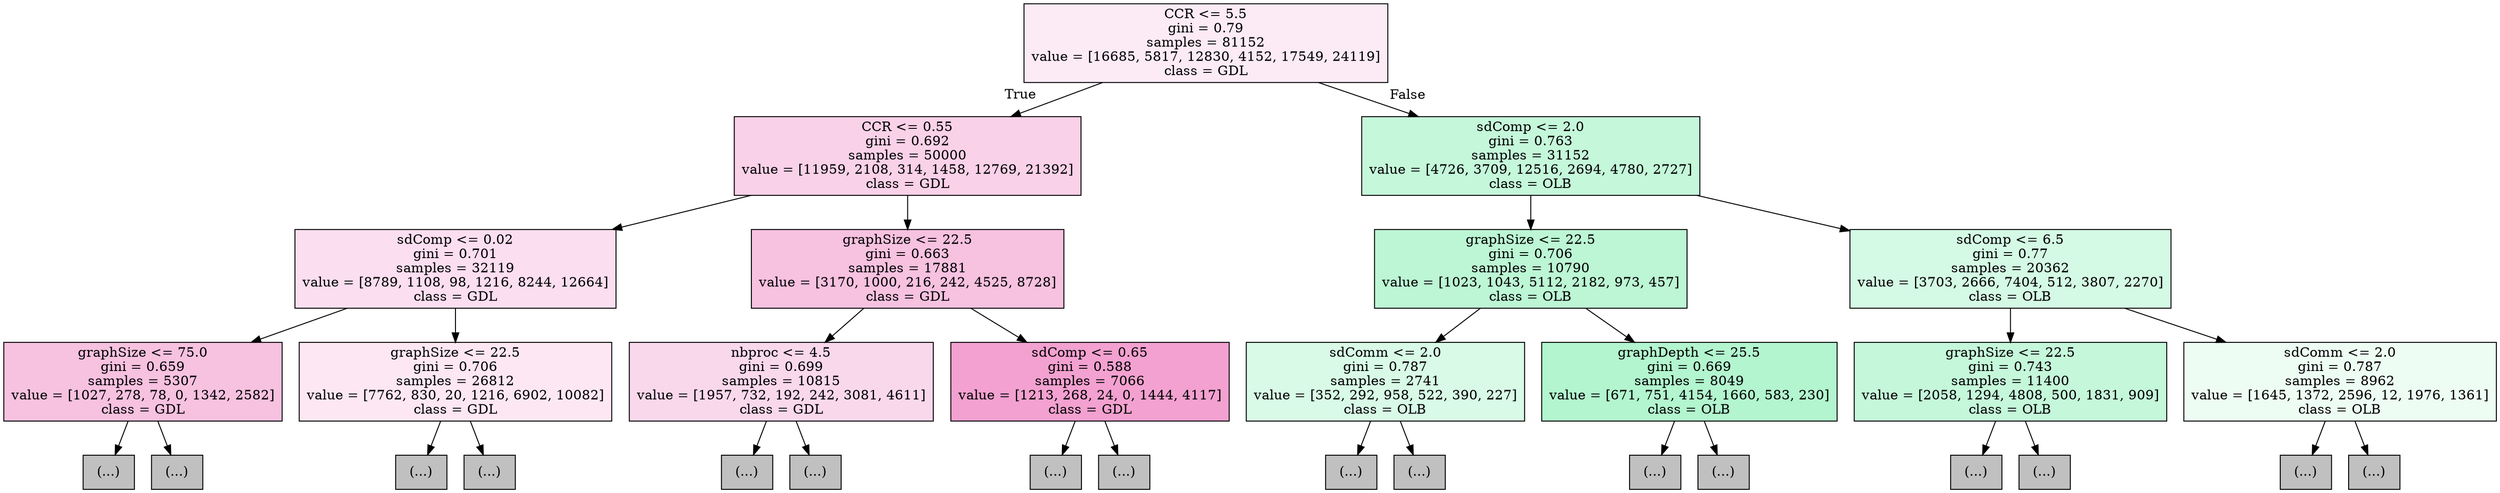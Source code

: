 digraph Tree {
node [shape=box, style="filled", color="black"] ;
0 [label="CCR <= 5.5\ngini = 0.79\nsamples = 81152\nvalue = [16685, 5817, 12830, 4152, 17549, 24119]\nclass = GDL", fillcolor="#fcebf5"] ;
1 [label="CCR <= 0.55\ngini = 0.692\nsamples = 50000\nvalue = [11959, 2108, 314, 1458, 12769, 21392]\nclass = GDL", fillcolor="#f9d1e8"] ;
0 -> 1 [labeldistance=2.5, labelangle=45, headlabel="True"] ;
2 [label="sdComp <= 0.02\ngini = 0.701\nsamples = 32119\nvalue = [8789, 1108, 98, 1216, 8244, 12664]\nclass = GDL", fillcolor="#fbdeef"] ;
1 -> 2 ;
3 [label="graphSize <= 75.0\ngini = 0.659\nsamples = 5307\nvalue = [1027, 278, 78, 0, 1342, 2582]\nclass = GDL", fillcolor="#f7c1e0"] ;
2 -> 3 ;
4 [label="(...)", fillcolor="#C0C0C0"] ;
3 -> 4 ;
75 [label="(...)", fillcolor="#C0C0C0"] ;
3 -> 75 ;
94 [label="graphSize <= 22.5\ngini = 0.706\nsamples = 26812\nvalue = [7762, 830, 20, 1216, 6902, 10082]\nclass = GDL", fillcolor="#fce7f3"] ;
2 -> 94 ;
95 [label="(...)", fillcolor="#C0C0C0"] ;
94 -> 95 ;
142 [label="(...)", fillcolor="#C0C0C0"] ;
94 -> 142 ;
285 [label="graphSize <= 22.5\ngini = 0.663\nsamples = 17881\nvalue = [3170, 1000, 216, 242, 4525, 8728]\nclass = GDL", fillcolor="#f7c1e0"] ;
1 -> 285 ;
286 [label="nbproc <= 4.5\ngini = 0.699\nsamples = 10815\nvalue = [1957, 732, 192, 242, 3081, 4611]\nclass = GDL", fillcolor="#fad8ec"] ;
285 -> 286 ;
287 [label="(...)", fillcolor="#C0C0C0"] ;
286 -> 287 ;
322 [label="(...)", fillcolor="#C0C0C0"] ;
286 -> 322 ;
357 [label="sdComp <= 0.65\ngini = 0.588\nsamples = 7066\nvalue = [1213, 268, 24, 0, 1444, 4117]\nclass = GDL", fillcolor="#f3a1d0"] ;
285 -> 357 ;
358 [label="(...)", fillcolor="#C0C0C0"] ;
357 -> 358 ;
499 [label="(...)", fillcolor="#C0C0C0"] ;
357 -> 499 ;
570 [label="sdComp <= 2.0\ngini = 0.763\nsamples = 31152\nvalue = [4726, 3709, 12516, 2694, 4780, 2727]\nclass = OLB", fillcolor="#c5f7da"] ;
0 -> 570 [labeldistance=2.5, labelangle=-45, headlabel="False"] ;
571 [label="graphSize <= 22.5\ngini = 0.706\nsamples = 10790\nvalue = [1023, 1043, 5112, 2182, 973, 457]\nclass = OLB", fillcolor="#bcf6d4"] ;
570 -> 571 ;
572 [label="sdComm <= 2.0\ngini = 0.787\nsamples = 2741\nvalue = [352, 292, 958, 522, 390, 227]\nclass = OLB", fillcolor="#d8fae6"] ;
571 -> 572 ;
573 [label="(...)", fillcolor="#C0C0C0"] ;
572 -> 573 ;
580 [label="(...)", fillcolor="#C0C0C0"] ;
572 -> 580 ;
595 [label="graphDepth <= 25.5\ngini = 0.669\nsamples = 8049\nvalue = [671, 751, 4154, 1660, 583, 230]\nclass = OLB", fillcolor="#b2f5ce"] ;
571 -> 595 ;
596 [label="(...)", fillcolor="#C0C0C0"] ;
595 -> 596 ;
655 [label="(...)", fillcolor="#C0C0C0"] ;
595 -> 655 ;
666 [label="sdComp <= 6.5\ngini = 0.77\nsamples = 20362\nvalue = [3703, 2666, 7404, 512, 3807, 2270]\nclass = OLB", fillcolor="#d4f9e4"] ;
570 -> 666 ;
667 [label="graphSize <= 22.5\ngini = 0.743\nsamples = 11400\nvalue = [2058, 1294, 4808, 500, 1831, 909]\nclass = OLB", fillcolor="#c5f7da"] ;
666 -> 667 ;
668 [label="(...)", fillcolor="#C0C0C0"] ;
667 -> 668 ;
691 [label="(...)", fillcolor="#C0C0C0"] ;
667 -> 691 ;
762 [label="sdComm <= 2.0\ngini = 0.787\nsamples = 8962\nvalue = [1645, 1372, 2596, 12, 1976, 1361]\nclass = OLB", fillcolor="#edfdf4"] ;
666 -> 762 ;
763 [label="(...)", fillcolor="#C0C0C0"] ;
762 -> 763 ;
794 [label="(...)", fillcolor="#C0C0C0"] ;
762 -> 794 ;
}